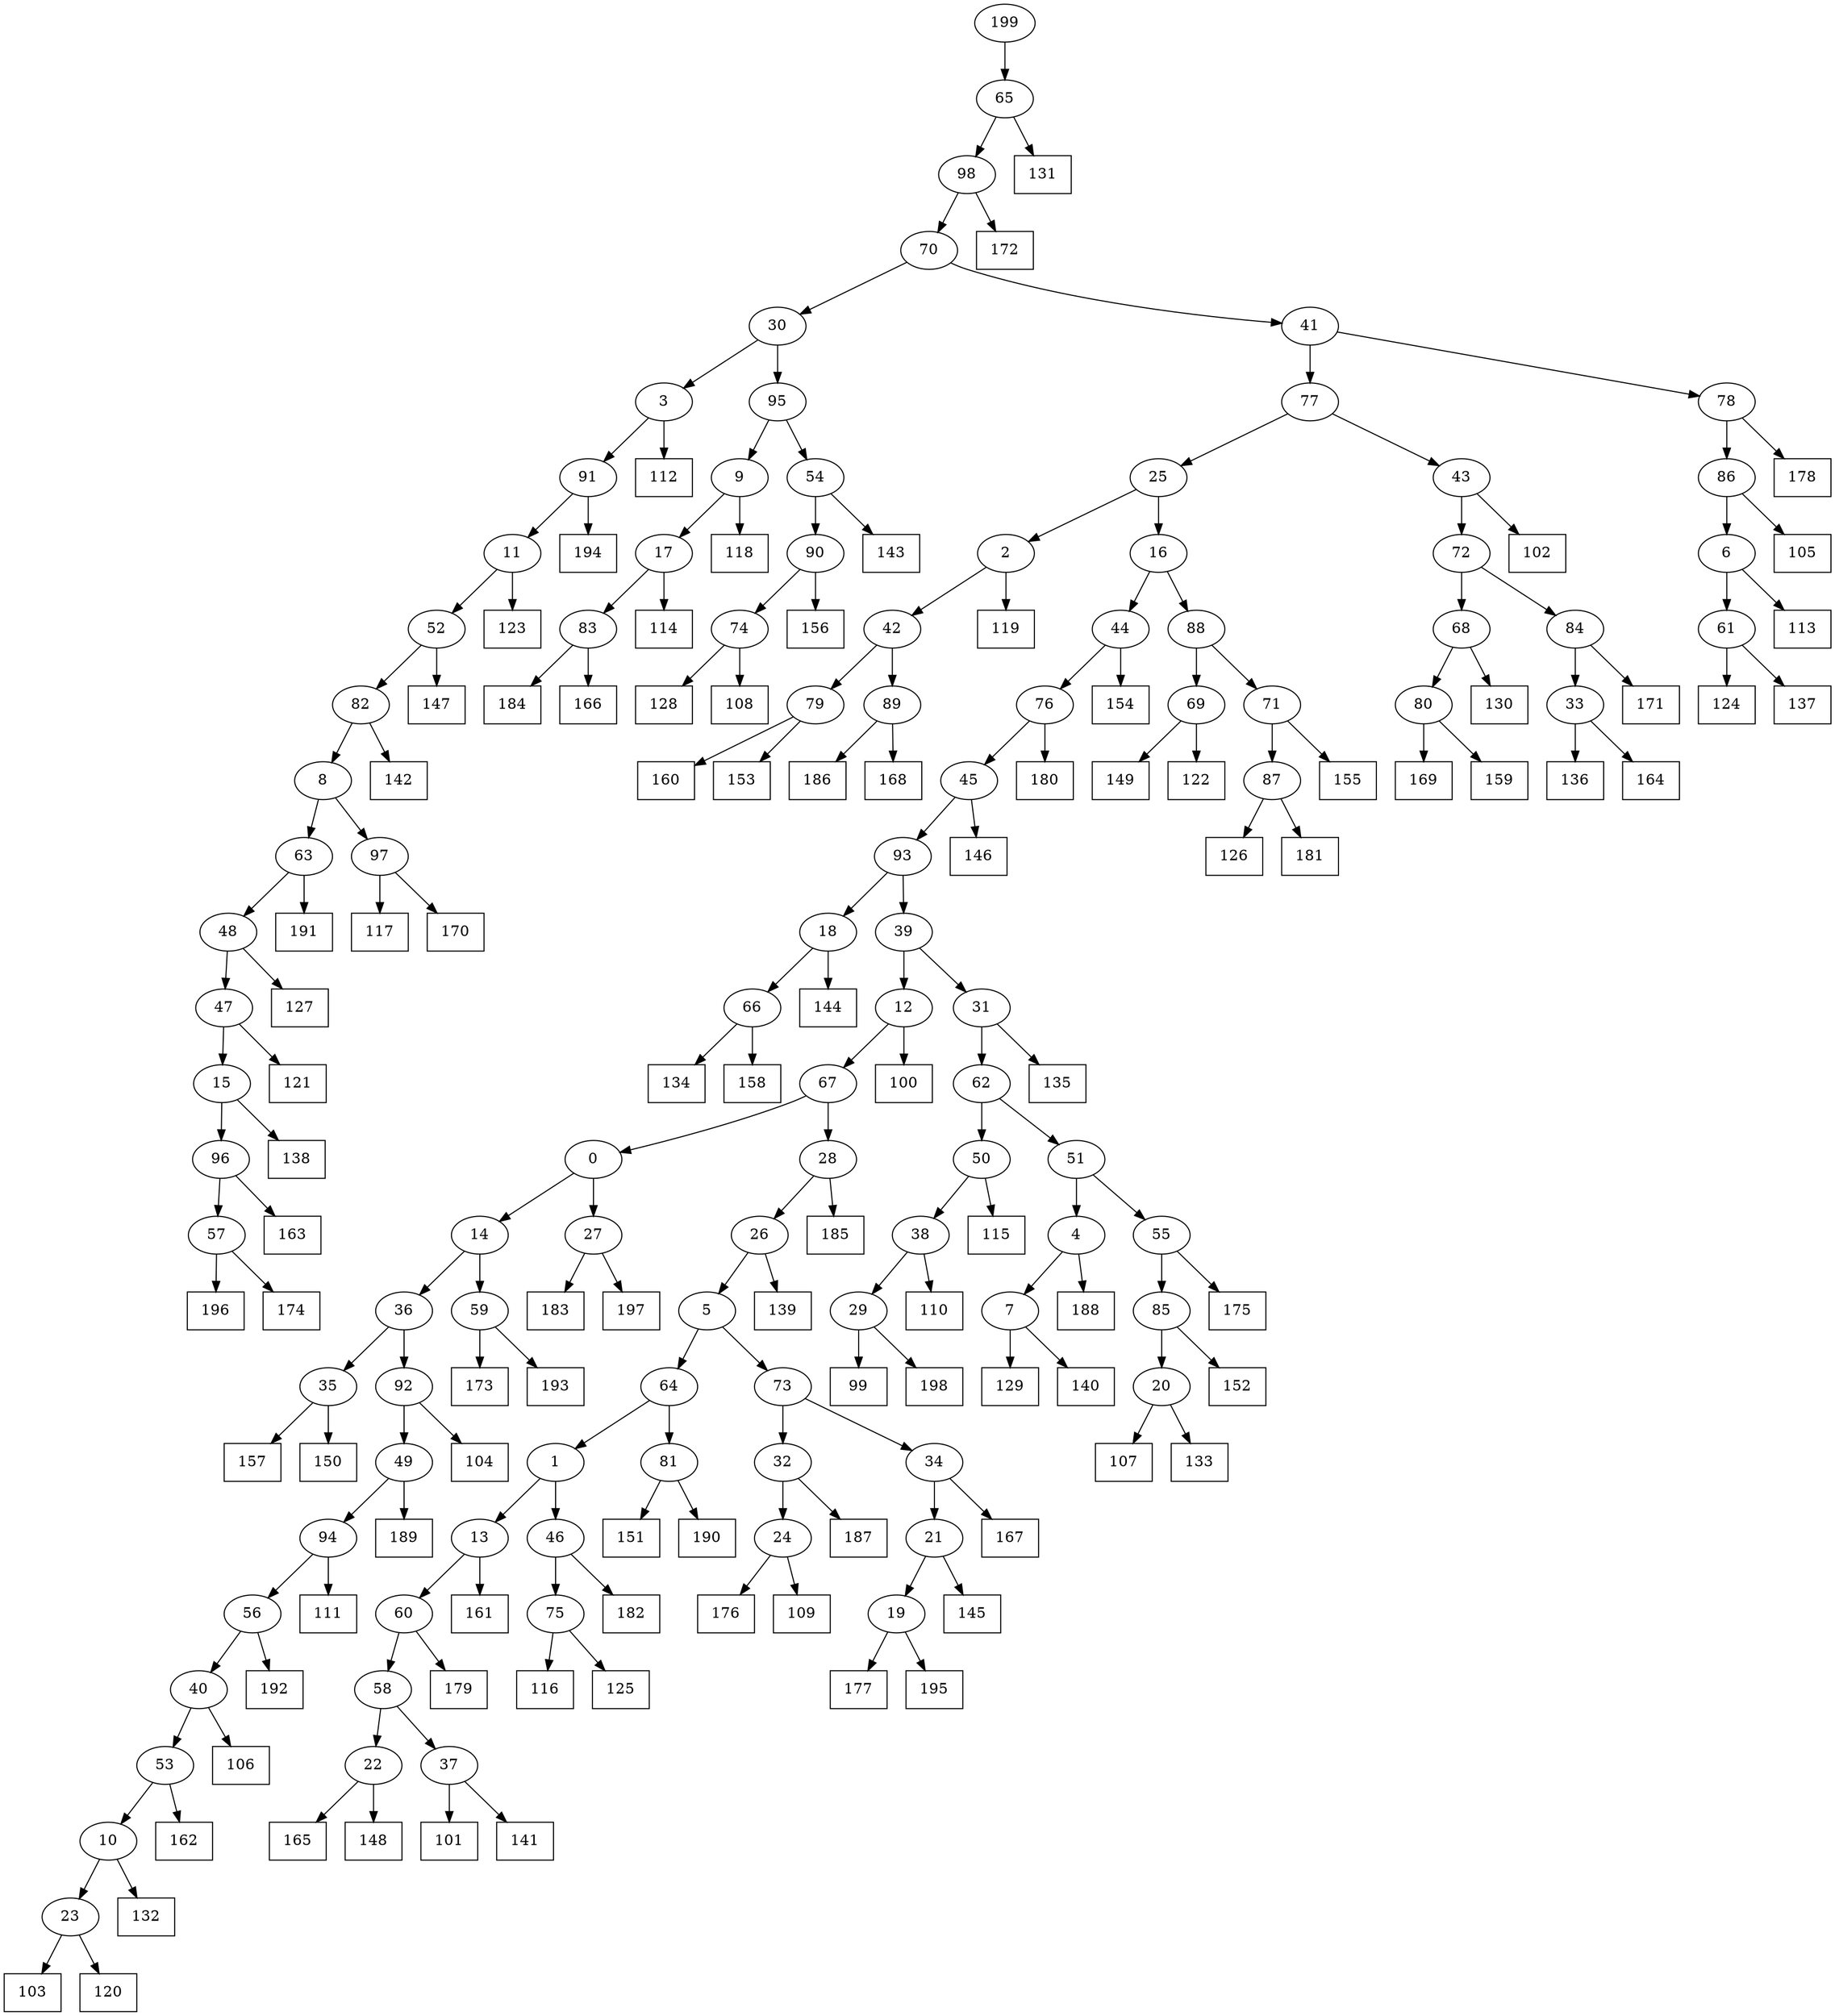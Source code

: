 digraph G {
0[label="0"];
1[label="1"];
2[label="2"];
3[label="3"];
4[label="4"];
5[label="5"];
6[label="6"];
7[label="7"];
8[label="8"];
9[label="9"];
10[label="10"];
11[label="11"];
12[label="12"];
13[label="13"];
14[label="14"];
15[label="15"];
16[label="16"];
17[label="17"];
18[label="18"];
19[label="19"];
20[label="20"];
21[label="21"];
22[label="22"];
23[label="23"];
24[label="24"];
25[label="25"];
26[label="26"];
27[label="27"];
28[label="28"];
29[label="29"];
30[label="30"];
31[label="31"];
32[label="32"];
33[label="33"];
34[label="34"];
35[label="35"];
36[label="36"];
37[label="37"];
38[label="38"];
39[label="39"];
40[label="40"];
41[label="41"];
42[label="42"];
43[label="43"];
44[label="44"];
45[label="45"];
46[label="46"];
47[label="47"];
48[label="48"];
49[label="49"];
50[label="50"];
51[label="51"];
52[label="52"];
53[label="53"];
54[label="54"];
55[label="55"];
56[label="56"];
57[label="57"];
58[label="58"];
59[label="59"];
60[label="60"];
61[label="61"];
62[label="62"];
63[label="63"];
64[label="64"];
65[label="65"];
66[label="66"];
67[label="67"];
68[label="68"];
69[label="69"];
70[label="70"];
71[label="71"];
72[label="72"];
73[label="73"];
74[label="74"];
75[label="75"];
76[label="76"];
77[label="77"];
78[label="78"];
79[label="79"];
80[label="80"];
81[label="81"];
82[label="82"];
83[label="83"];
84[label="84"];
85[label="85"];
86[label="86"];
87[label="87"];
88[label="88"];
89[label="89"];
90[label="90"];
91[label="91"];
92[label="92"];
93[label="93"];
94[label="94"];
95[label="95"];
96[label="96"];
97[label="97"];
98[label="98"];
99[shape=box,label="162"];
100[shape=box,label="183"];
101[shape=box,label="155"];
102[shape=box,label="177"];
103[shape=box,label="178"];
104[shape=box,label="134"];
105[shape=box,label="124"];
106[shape=box,label="118"];
107[shape=box,label="151"];
108[shape=box,label="169"];
109[shape=box,label="149"];
110[shape=box,label="128"];
111[shape=box,label="157"];
112[shape=box,label="196"];
113[shape=box,label="123"];
114[shape=box,label="136"];
115[shape=box,label="143"];
116[shape=box,label="101"];
117[shape=box,label="129"];
118[shape=box,label="117"];
119[shape=box,label="179"];
120[shape=box,label="116"];
121[shape=box,label="186"];
122[shape=box,label="146"];
123[shape=box,label="156"];
124[shape=box,label="108"];
125[shape=box,label="165"];
126[shape=box,label="152"];
127[shape=box,label="184"];
128[shape=box,label="175"];
129[shape=box,label="145"];
130[shape=box,label="180"];
131[shape=box,label="188"];
132[shape=box,label="167"];
133[shape=box,label="160"];
134[shape=box,label="141"];
135[shape=box,label="191"];
136[shape=box,label="166"];
137[shape=box,label="130"];
138[shape=box,label="122"];
139[shape=box,label="140"];
140[shape=box,label="153"];
141[shape=box,label="111"];
142[shape=box,label="100"];
143[shape=box,label="119"];
144[shape=box,label="176"];
145[shape=box,label="127"];
146[shape=box,label="171"];
147[shape=box,label="132"];
148[shape=box,label="154"];
149[shape=box,label="112"];
150[shape=box,label="189"];
151[shape=box,label="125"];
152[shape=box,label="195"];
153[shape=box,label="170"];
154[shape=box,label="173"];
155[shape=box,label="139"];
156[shape=box,label="107"];
157[shape=box,label="135"];
158[shape=box,label="105"];
159[shape=box,label="99"];
160[shape=box,label="197"];
161[shape=box,label="110"];
162[shape=box,label="163"];
163[shape=box,label="126"];
164[shape=box,label="144"];
165[shape=box,label="121"];
166[shape=box,label="148"];
167[shape=box,label="106"];
168[shape=box,label="114"];
169[shape=box,label="109"];
170[shape=box,label="187"];
171[shape=box,label="190"];
172[shape=box,label="182"];
173[shape=box,label="142"];
174[shape=box,label="174"];
175[shape=box,label="137"];
176[shape=box,label="172"];
177[shape=box,label="133"];
178[shape=box,label="115"];
179[shape=box,label="181"];
180[shape=box,label="193"];
181[shape=box,label="102"];
182[shape=box,label="161"];
183[shape=box,label="159"];
184[shape=box,label="168"];
185[shape=box,label="185"];
186[shape=box,label="147"];
187[shape=box,label="158"];
188[shape=box,label="113"];
189[shape=box,label="131"];
190[shape=box,label="192"];
191[shape=box,label="198"];
192[shape=box,label="194"];
193[shape=box,label="150"];
194[shape=box,label="164"];
195[shape=box,label="138"];
196[shape=box,label="103"];
197[shape=box,label="104"];
198[shape=box,label="120"];
199[label="199"];
63->135 ;
76->130 ;
24->169 ;
49->150 ;
96->162 ;
80->108 ;
66->187 ;
38->161 ;
91->192 ;
54->115 ;
96->57 ;
87->179 ;
82->173 ;
74->124 ;
1->13 ;
58->22 ;
86->158 ;
9->106 ;
92->49 ;
97->153 ;
22->125 ;
89->121 ;
78->103 ;
90->123 ;
8->97 ;
81->171 ;
37->134 ;
52->82 ;
94->141 ;
29->191 ;
12->142 ;
199->65 ;
71->87 ;
4->131 ;
39->12 ;
52->186 ;
23->198 ;
49->94 ;
34->21 ;
26->5 ;
50->178 ;
51->55 ;
55->128 ;
29->159 ;
1->46 ;
97->118 ;
14->36 ;
31->157 ;
38->29 ;
12->67 ;
28->185 ;
43->181 ;
79->133 ;
84->146 ;
19->152 ;
59->180 ;
72->68 ;
68->137 ;
54->90 ;
56->40 ;
40->167 ;
42->89 ;
46->172 ;
95->9 ;
30->95 ;
81->107 ;
20->177 ;
36->35 ;
35->193 ;
13->182 ;
16->44 ;
55->85 ;
46->75 ;
75->120 ;
50->38 ;
67->28 ;
28->26 ;
6->188 ;
27->160 ;
7->139 ;
26->155 ;
88->71 ;
71->101 ;
3->149 ;
21->19 ;
65->189 ;
94->56 ;
48->47 ;
47->165 ;
44->148 ;
70->30 ;
98->176 ;
61->175 ;
86->6 ;
7->117 ;
87->163 ;
85->20 ;
20->156 ;
22->166 ;
73->34 ;
34->132 ;
3->91 ;
77->43 ;
11->113 ;
37->116 ;
44->76 ;
93->18 ;
30->3 ;
68->80 ;
80->183 ;
42->79 ;
15->96 ;
64->1 ;
2->42 ;
17->83 ;
83->136 ;
70->41 ;
69->109 ;
31->62 ;
62->50 ;
76->45 ;
45->93 ;
2->143 ;
41->77 ;
27->100 ;
0->27 ;
32->24 ;
24->144 ;
33->114 ;
95->54 ;
18->66 ;
66->104 ;
43->72 ;
72->84 ;
82->8 ;
5->64 ;
64->81 ;
36->92 ;
92->197 ;
62->51 ;
84->33 ;
33->194 ;
19->102 ;
13->60 ;
60->119 ;
32->170 ;
88->69 ;
69->138 ;
83->127 ;
5->73 ;
73->32 ;
51->4 ;
4->7 ;
89->184 ;
35->111 ;
14->59 ;
59->154 ;
57->174 ;
58->37 ;
21->129 ;
41->78 ;
78->86 ;
91->11 ;
85->126 ;
93->39 ;
18->164 ;
65->98 ;
98->70 ;
75->151 ;
48->145 ;
11->52 ;
10->23 ;
23->196 ;
25->16 ;
16->88 ;
45->122 ;
6->61 ;
61->105 ;
57->112 ;
9->17 ;
17->168 ;
10->147 ;
77->25 ;
25->2 ;
60->58 ;
90->74 ;
74->110 ;
8->63 ;
63->48 ;
56->190 ;
53->10 ;
67->0 ;
0->14 ;
79->140 ;
40->53 ;
53->99 ;
39->31 ;
47->15 ;
15->195 ;
}
